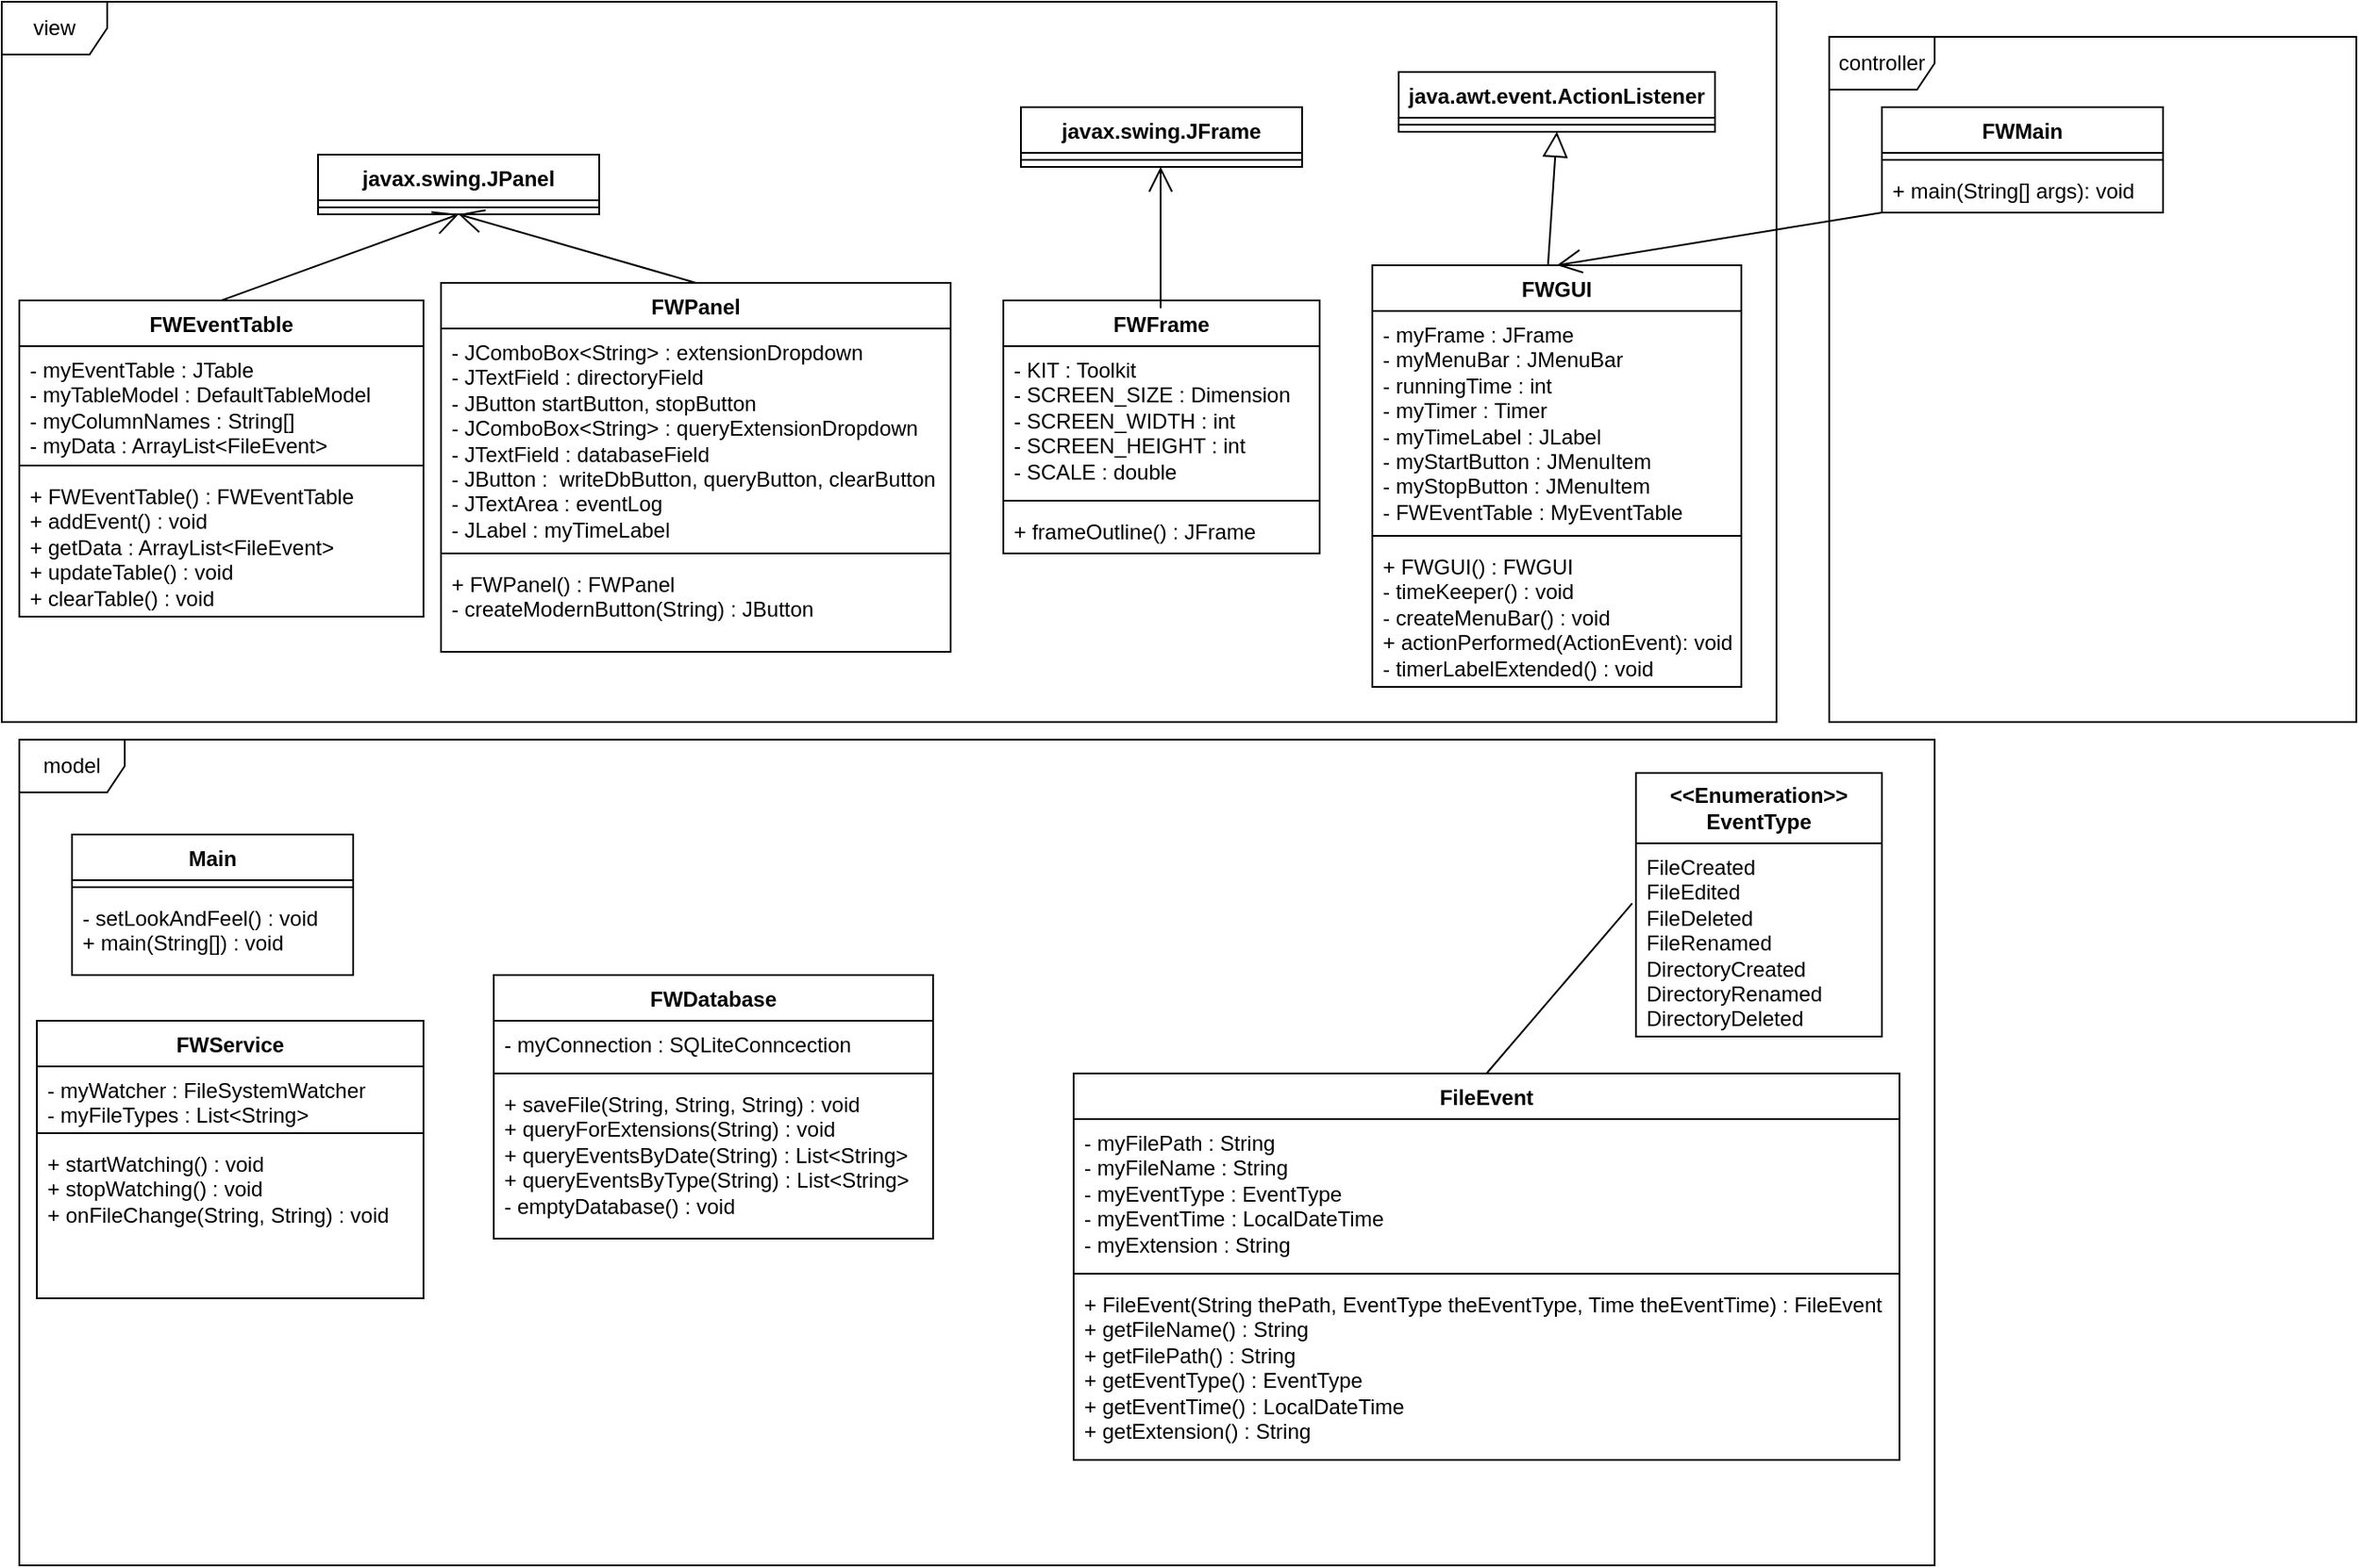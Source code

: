 <mxfile version="26.0.10">
  <diagram name="Page-1" id="7AiujLia3BrwarBfl7hj">
    <mxGraphModel dx="2924" dy="2204" grid="1" gridSize="10" guides="1" tooltips="1" connect="1" arrows="1" fold="1" page="1" pageScale="1" pageWidth="850" pageHeight="1100" math="0" shadow="0">
      <root>
        <mxCell id="0" />
        <mxCell id="1" parent="0" />
        <mxCell id="kjhKShKTyzqzqqCBpNzS-1" value="FWMain" style="swimlane;fontStyle=1;align=center;verticalAlign=top;childLayout=stackLayout;horizontal=1;startSize=26;horizontalStack=0;resizeParent=1;resizeParentMax=0;resizeLast=0;collapsible=1;marginBottom=0;whiteSpace=wrap;html=1;" vertex="1" parent="1">
          <mxGeometry x="710" y="50" width="160" height="60" as="geometry" />
        </mxCell>
        <mxCell id="kjhKShKTyzqzqqCBpNzS-3" value="" style="line;strokeWidth=1;fillColor=none;align=left;verticalAlign=middle;spacingTop=-1;spacingLeft=3;spacingRight=3;rotatable=0;labelPosition=right;points=[];portConstraint=eastwest;strokeColor=inherit;" vertex="1" parent="kjhKShKTyzqzqqCBpNzS-1">
          <mxGeometry y="26" width="160" height="8" as="geometry" />
        </mxCell>
        <mxCell id="kjhKShKTyzqzqqCBpNzS-4" value="+ main(String[] args): void" style="text;strokeColor=none;fillColor=none;align=left;verticalAlign=top;spacingLeft=4;spacingRight=4;overflow=hidden;rotatable=0;points=[[0,0.5],[1,0.5]];portConstraint=eastwest;whiteSpace=wrap;html=1;" vertex="1" parent="kjhKShKTyzqzqqCBpNzS-1">
          <mxGeometry y="34" width="160" height="26" as="geometry" />
        </mxCell>
        <mxCell id="kjhKShKTyzqzqqCBpNzS-13" value="java.awt.event.ActionListener" style="swimlane;fontStyle=1;align=center;verticalAlign=top;childLayout=stackLayout;horizontal=1;startSize=26;horizontalStack=0;resizeParent=1;resizeParentMax=0;resizeLast=0;collapsible=1;marginBottom=0;whiteSpace=wrap;html=1;" vertex="1" parent="1">
          <mxGeometry x="435" y="30" width="180" height="34" as="geometry" />
        </mxCell>
        <mxCell id="kjhKShKTyzqzqqCBpNzS-15" value="" style="line;strokeWidth=1;fillColor=none;align=left;verticalAlign=middle;spacingTop=-1;spacingLeft=3;spacingRight=3;rotatable=0;labelPosition=right;points=[];portConstraint=eastwest;strokeColor=inherit;" vertex="1" parent="kjhKShKTyzqzqqCBpNzS-13">
          <mxGeometry y="26" width="180" height="8" as="geometry" />
        </mxCell>
        <mxCell id="kjhKShKTyzqzqqCBpNzS-17" value="FWFrame" style="swimlane;fontStyle=1;align=center;verticalAlign=top;childLayout=stackLayout;horizontal=1;startSize=26;horizontalStack=0;resizeParent=1;resizeParentMax=0;resizeLast=0;collapsible=1;marginBottom=0;whiteSpace=wrap;html=1;" vertex="1" parent="1">
          <mxGeometry x="210" y="160" width="180" height="144" as="geometry" />
        </mxCell>
        <mxCell id="kjhKShKTyzqzqqCBpNzS-18" value="- KIT : Toolkit&amp;nbsp;&lt;div&gt;- SCREEN_SIZE : Dimension&lt;/div&gt;&lt;div&gt;- SCREEN_WIDTH : int&lt;/div&gt;&lt;div&gt;- SCREEN_HEIGHT : int&lt;/div&gt;&lt;div&gt;- SCALE : double&lt;/div&gt;" style="text;strokeColor=none;fillColor=none;align=left;verticalAlign=top;spacingLeft=4;spacingRight=4;overflow=hidden;rotatable=0;points=[[0,0.5],[1,0.5]];portConstraint=eastwest;whiteSpace=wrap;html=1;" vertex="1" parent="kjhKShKTyzqzqqCBpNzS-17">
          <mxGeometry y="26" width="180" height="84" as="geometry" />
        </mxCell>
        <mxCell id="kjhKShKTyzqzqqCBpNzS-19" value="" style="line;strokeWidth=1;fillColor=none;align=left;verticalAlign=middle;spacingTop=-1;spacingLeft=3;spacingRight=3;rotatable=0;labelPosition=right;points=[];portConstraint=eastwest;strokeColor=inherit;" vertex="1" parent="kjhKShKTyzqzqqCBpNzS-17">
          <mxGeometry y="110" width="180" height="8" as="geometry" />
        </mxCell>
        <mxCell id="kjhKShKTyzqzqqCBpNzS-20" value="+ frameOutline() : JFrame" style="text;strokeColor=none;fillColor=none;align=left;verticalAlign=top;spacingLeft=4;spacingRight=4;overflow=hidden;rotatable=0;points=[[0,0.5],[1,0.5]];portConstraint=eastwest;whiteSpace=wrap;html=1;" vertex="1" parent="kjhKShKTyzqzqqCBpNzS-17">
          <mxGeometry y="118" width="180" height="26" as="geometry" />
        </mxCell>
        <mxCell id="kjhKShKTyzqzqqCBpNzS-25" value="FWGUI" style="swimlane;fontStyle=1;align=center;verticalAlign=top;childLayout=stackLayout;horizontal=1;startSize=26;horizontalStack=0;resizeParent=1;resizeParentMax=0;resizeLast=0;collapsible=1;marginBottom=0;whiteSpace=wrap;html=1;" vertex="1" parent="1">
          <mxGeometry x="420" y="140" width="210" height="240" as="geometry" />
        </mxCell>
        <mxCell id="kjhKShKTyzqzqqCBpNzS-26" value="- myFrame : JFrame&lt;div&gt;- myMenuBar : JMenuBar&lt;/div&gt;&lt;div&gt;- runningTime : int&lt;/div&gt;&lt;div&gt;- myTimer : Timer&lt;/div&gt;&lt;div&gt;- myTimeLabel : JLabel&lt;/div&gt;&lt;div&gt;- myStartButton : JMenuItem&lt;/div&gt;&lt;div&gt;- myStopButton : JMenuItem&lt;/div&gt;&lt;div&gt;- FWEventTable : MyEventTable&lt;/div&gt;" style="text;strokeColor=none;fillColor=none;align=left;verticalAlign=top;spacingLeft=4;spacingRight=4;overflow=hidden;rotatable=0;points=[[0,0.5],[1,0.5]];portConstraint=eastwest;whiteSpace=wrap;html=1;" vertex="1" parent="kjhKShKTyzqzqqCBpNzS-25">
          <mxGeometry y="26" width="210" height="124" as="geometry" />
        </mxCell>
        <mxCell id="kjhKShKTyzqzqqCBpNzS-27" value="" style="line;strokeWidth=1;fillColor=none;align=left;verticalAlign=middle;spacingTop=-1;spacingLeft=3;spacingRight=3;rotatable=0;labelPosition=right;points=[];portConstraint=eastwest;strokeColor=inherit;" vertex="1" parent="kjhKShKTyzqzqqCBpNzS-25">
          <mxGeometry y="150" width="210" height="8" as="geometry" />
        </mxCell>
        <mxCell id="kjhKShKTyzqzqqCBpNzS-28" value="+ FWGUI() : FWGUI&lt;div&gt;- timeKeeper() : void&lt;/div&gt;&lt;div&gt;- createMenuBar() : void&lt;/div&gt;&lt;div&gt;+ actionPerformed(ActionEvent): void&lt;/div&gt;&lt;div&gt;- timerLabelExtended() : void&lt;/div&gt;" style="text;strokeColor=none;fillColor=none;align=left;verticalAlign=top;spacingLeft=4;spacingRight=4;overflow=hidden;rotatable=0;points=[[0,0.5],[1,0.5]];portConstraint=eastwest;whiteSpace=wrap;html=1;" vertex="1" parent="kjhKShKTyzqzqqCBpNzS-25">
          <mxGeometry y="158" width="210" height="82" as="geometry" />
        </mxCell>
        <mxCell id="kjhKShKTyzqzqqCBpNzS-29" value="javax.swing.JFrame" style="swimlane;fontStyle=1;align=center;verticalAlign=top;childLayout=stackLayout;horizontal=1;startSize=26;horizontalStack=0;resizeParent=1;resizeParentMax=0;resizeLast=0;collapsible=1;marginBottom=0;whiteSpace=wrap;html=1;" vertex="1" parent="1">
          <mxGeometry x="220" y="50" width="160" height="34" as="geometry" />
        </mxCell>
        <mxCell id="kjhKShKTyzqzqqCBpNzS-31" value="" style="line;strokeWidth=1;fillColor=none;align=left;verticalAlign=middle;spacingTop=-1;spacingLeft=3;spacingRight=3;rotatable=0;labelPosition=right;points=[];portConstraint=eastwest;strokeColor=inherit;" vertex="1" parent="kjhKShKTyzqzqqCBpNzS-29">
          <mxGeometry y="26" width="160" height="8" as="geometry" />
        </mxCell>
        <mxCell id="kjhKShKTyzqzqqCBpNzS-34" value="" style="endArrow=open;endFill=1;endSize=12;html=1;rounded=0;exitX=0.5;exitY=0;exitDx=0;exitDy=0;entryX=0.5;entryY=1.064;entryDx=0;entryDy=0;entryPerimeter=0;" edge="1" parent="1">
          <mxGeometry width="160" relative="1" as="geometry">
            <mxPoint x="299.5" y="164.34" as="sourcePoint" />
            <mxPoint x="299.5" y="84.004" as="targetPoint" />
          </mxGeometry>
        </mxCell>
        <mxCell id="kjhKShKTyzqzqqCBpNzS-40" value="" style="endArrow=open;endFill=1;endSize=12;html=1;rounded=0;exitX=0.5;exitY=0;exitDx=0;exitDy=0;entryX=0.5;entryY=1;entryDx=0;entryDy=0;" edge="1" parent="1" source="kjhKShKTyzqzqqCBpNzS-70" target="kjhKShKTyzqzqqCBpNzS-67">
          <mxGeometry width="160" relative="1" as="geometry">
            <mxPoint x="100" y="166" as="sourcePoint" />
            <mxPoint x="100" y="80.0" as="targetPoint" />
          </mxGeometry>
        </mxCell>
        <mxCell id="kjhKShKTyzqzqqCBpNzS-41" value="FileEvent" style="swimlane;fontStyle=1;align=center;verticalAlign=top;childLayout=stackLayout;horizontal=1;startSize=26;horizontalStack=0;resizeParent=1;resizeParentMax=0;resizeLast=0;collapsible=1;marginBottom=0;whiteSpace=wrap;html=1;" vertex="1" parent="1">
          <mxGeometry x="250" y="600" width="470" height="220" as="geometry" />
        </mxCell>
        <mxCell id="kjhKShKTyzqzqqCBpNzS-42" value="- myFilePath : String&lt;div&gt;- myFileName : String&lt;br&gt;&lt;div&gt;- myEventType : EventType&lt;/div&gt;&lt;div&gt;- myEventTime : LocalDateTime&lt;/div&gt;&lt;div&gt;- myExtension : String&lt;/div&gt;&lt;/div&gt;" style="text;strokeColor=none;fillColor=none;align=left;verticalAlign=top;spacingLeft=4;spacingRight=4;overflow=hidden;rotatable=0;points=[[0,0.5],[1,0.5]];portConstraint=eastwest;whiteSpace=wrap;html=1;" vertex="1" parent="kjhKShKTyzqzqqCBpNzS-41">
          <mxGeometry y="26" width="470" height="84" as="geometry" />
        </mxCell>
        <mxCell id="kjhKShKTyzqzqqCBpNzS-43" value="" style="line;strokeWidth=1;fillColor=none;align=left;verticalAlign=middle;spacingTop=-1;spacingLeft=3;spacingRight=3;rotatable=0;labelPosition=right;points=[];portConstraint=eastwest;strokeColor=inherit;" vertex="1" parent="kjhKShKTyzqzqqCBpNzS-41">
          <mxGeometry y="110" width="470" height="8" as="geometry" />
        </mxCell>
        <mxCell id="kjhKShKTyzqzqqCBpNzS-44" value="+ FileEvent(String thePath, EventType theEventType, Time theEventTime) : FileEvent&lt;div&gt;+ getFileName() : String&lt;/div&gt;&lt;div&gt;+ getFilePath() : String&lt;/div&gt;&lt;div&gt;+ getEventType() : EventType&lt;/div&gt;&lt;div&gt;+ getEventTime() : LocalDateTime&lt;/div&gt;&lt;div&gt;+ getExtension() : String&lt;/div&gt;" style="text;strokeColor=none;fillColor=none;align=left;verticalAlign=top;spacingLeft=4;spacingRight=4;overflow=hidden;rotatable=0;points=[[0,0.5],[1,0.5]];portConstraint=eastwest;whiteSpace=wrap;html=1;" vertex="1" parent="kjhKShKTyzqzqqCBpNzS-41">
          <mxGeometry y="118" width="470" height="102" as="geometry" />
        </mxCell>
        <mxCell id="kjhKShKTyzqzqqCBpNzS-49" value="&lt;b&gt;&amp;lt;&amp;lt;Enumeration&amp;gt;&amp;gt;&lt;/b&gt;&lt;div&gt;&lt;b&gt;EventType&lt;/b&gt;&lt;/div&gt;" style="swimlane;fontStyle=0;childLayout=stackLayout;horizontal=1;startSize=40;fillColor=none;horizontalStack=0;resizeParent=1;resizeParentMax=0;resizeLast=0;collapsible=1;marginBottom=0;whiteSpace=wrap;html=1;" vertex="1" parent="1">
          <mxGeometry x="570" y="429" width="140" height="150" as="geometry" />
        </mxCell>
        <mxCell id="kjhKShKTyzqzqqCBpNzS-50" value="FileCreated&lt;div&gt;FileEdited&lt;/div&gt;&lt;div&gt;FileDeleted&lt;/div&gt;&lt;div&gt;FileRenamed&lt;/div&gt;&lt;div&gt;DirectoryCreated&lt;/div&gt;&lt;div&gt;DirectoryRenamed&lt;/div&gt;&lt;div&gt;&lt;span style=&quot;background-color: transparent; color: light-dark(rgb(0, 0, 0), rgb(255, 255, 255));&quot;&gt;DirectoryDeleted&lt;/span&gt;&lt;/div&gt;" style="text;strokeColor=none;fillColor=none;align=left;verticalAlign=top;spacingLeft=4;spacingRight=4;overflow=hidden;rotatable=0;points=[[0,0.5],[1,0.5]];portConstraint=eastwest;whiteSpace=wrap;html=1;" vertex="1" parent="kjhKShKTyzqzqqCBpNzS-49">
          <mxGeometry y="40" width="140" height="110" as="geometry" />
        </mxCell>
        <mxCell id="kjhKShKTyzqzqqCBpNzS-56" value="" style="html=1;verticalAlign=bottom;endArrow=none;curved=0;rounded=0;strokeColor=default;strokeWidth=1;startFill=0;exitX=0.5;exitY=0;exitDx=0;exitDy=0;entryX=-0.015;entryY=0.311;entryDx=0;entryDy=0;entryPerimeter=0;" edge="1" parent="1" source="kjhKShKTyzqzqqCBpNzS-41" target="kjhKShKTyzqzqqCBpNzS-50">
          <mxGeometry width="80" relative="1" as="geometry">
            <mxPoint x="545" y="480" as="sourcePoint" />
            <mxPoint x="625" y="480" as="targetPoint" />
          </mxGeometry>
        </mxCell>
        <mxCell id="kjhKShKTyzqzqqCBpNzS-58" value="view" style="shape=umlFrame;whiteSpace=wrap;html=1;pointerEvents=0;" vertex="1" parent="1">
          <mxGeometry x="-360" y="-10" width="1010" height="410" as="geometry" />
        </mxCell>
        <mxCell id="kjhKShKTyzqzqqCBpNzS-59" value="controller" style="shape=umlFrame;whiteSpace=wrap;html=1;pointerEvents=0;" vertex="1" parent="1">
          <mxGeometry x="680" y="10" width="300" height="390" as="geometry" />
        </mxCell>
        <mxCell id="kjhKShKTyzqzqqCBpNzS-61" value="model" style="shape=umlFrame;whiteSpace=wrap;html=1;pointerEvents=0;" vertex="1" parent="1">
          <mxGeometry x="-350" y="410" width="1090" height="470" as="geometry" />
        </mxCell>
        <mxCell id="kjhKShKTyzqzqqCBpNzS-62" value="FWEventTable" style="swimlane;fontStyle=1;align=center;verticalAlign=top;childLayout=stackLayout;horizontal=1;startSize=26;horizontalStack=0;resizeParent=1;resizeParentMax=0;resizeLast=0;collapsible=1;marginBottom=0;whiteSpace=wrap;html=1;" vertex="1" parent="1">
          <mxGeometry x="-350" y="160" width="230" height="180" as="geometry" />
        </mxCell>
        <mxCell id="kjhKShKTyzqzqqCBpNzS-63" value="- myEventTable : JTable&lt;div&gt;- myTableModel : DefaultTableModel&lt;/div&gt;&lt;div&gt;- myColumnNames : String[]&lt;/div&gt;&lt;div&gt;- myData : ArrayList&amp;lt;FileEvent&amp;gt;&lt;/div&gt;" style="text;strokeColor=none;fillColor=none;align=left;verticalAlign=top;spacingLeft=4;spacingRight=4;overflow=hidden;rotatable=0;points=[[0,0.5],[1,0.5]];portConstraint=eastwest;whiteSpace=wrap;html=1;" vertex="1" parent="kjhKShKTyzqzqqCBpNzS-62">
          <mxGeometry y="26" width="230" height="64" as="geometry" />
        </mxCell>
        <mxCell id="kjhKShKTyzqzqqCBpNzS-64" value="" style="line;strokeWidth=1;fillColor=none;align=left;verticalAlign=middle;spacingTop=-1;spacingLeft=3;spacingRight=3;rotatable=0;labelPosition=right;points=[];portConstraint=eastwest;strokeColor=inherit;" vertex="1" parent="kjhKShKTyzqzqqCBpNzS-62">
          <mxGeometry y="90" width="230" height="8" as="geometry" />
        </mxCell>
        <mxCell id="kjhKShKTyzqzqqCBpNzS-65" value="+ FWEventTable() : FWEventTable&lt;div&gt;+ addEvent() : void&lt;/div&gt;&lt;div&gt;+ getData : ArrayList&amp;lt;FileEvent&amp;gt;&lt;/div&gt;&lt;div&gt;+ updateTable() : void&lt;/div&gt;&lt;div&gt;+ clearTable() : void&lt;/div&gt;" style="text;strokeColor=none;fillColor=none;align=left;verticalAlign=top;spacingLeft=4;spacingRight=4;overflow=hidden;rotatable=0;points=[[0,0.5],[1,0.5]];portConstraint=eastwest;whiteSpace=wrap;html=1;" vertex="1" parent="kjhKShKTyzqzqqCBpNzS-62">
          <mxGeometry y="98" width="230" height="82" as="geometry" />
        </mxCell>
        <mxCell id="kjhKShKTyzqzqqCBpNzS-67" value="javax.swing.JPanel" style="swimlane;fontStyle=1;align=center;verticalAlign=top;childLayout=stackLayout;horizontal=1;startSize=26;horizontalStack=0;resizeParent=1;resizeParentMax=0;resizeLast=0;collapsible=1;marginBottom=0;whiteSpace=wrap;html=1;" vertex="1" parent="1">
          <mxGeometry x="-180" y="77" width="160" height="34" as="geometry" />
        </mxCell>
        <mxCell id="kjhKShKTyzqzqqCBpNzS-68" value="" style="line;strokeWidth=1;fillColor=none;align=left;verticalAlign=middle;spacingTop=-1;spacingLeft=3;spacingRight=3;rotatable=0;labelPosition=right;points=[];portConstraint=eastwest;strokeColor=inherit;" vertex="1" parent="kjhKShKTyzqzqqCBpNzS-67">
          <mxGeometry y="26" width="160" height="8" as="geometry" />
        </mxCell>
        <mxCell id="kjhKShKTyzqzqqCBpNzS-69" value="" style="endArrow=open;endFill=1;endSize=12;html=1;rounded=0;exitX=0.5;exitY=0;exitDx=0;exitDy=0;entryX=0.5;entryY=1;entryDx=0;entryDy=0;" edge="1" parent="1" source="kjhKShKTyzqzqqCBpNzS-62" target="kjhKShKTyzqzqqCBpNzS-67">
          <mxGeometry width="160" relative="1" as="geometry">
            <mxPoint x="-110.34" y="152.34" as="sourcePoint" />
            <mxPoint x="-110.34" y="72.004" as="targetPoint" />
          </mxGeometry>
        </mxCell>
        <mxCell id="kjhKShKTyzqzqqCBpNzS-70" value="FWPanel" style="swimlane;fontStyle=1;align=center;verticalAlign=top;childLayout=stackLayout;horizontal=1;startSize=26;horizontalStack=0;resizeParent=1;resizeParentMax=0;resizeLast=0;collapsible=1;marginBottom=0;whiteSpace=wrap;html=1;" vertex="1" parent="1">
          <mxGeometry x="-110" y="150" width="290" height="210" as="geometry" />
        </mxCell>
        <mxCell id="kjhKShKTyzqzqqCBpNzS-71" value="- JComboBox&amp;lt;String&amp;gt; : extensionDropdown&lt;div&gt;- JTextField : directoryField&lt;/div&gt;&lt;div&gt;- JButton startButton, stopButton&lt;/div&gt;&lt;div&gt;- JComboBox&amp;lt;String&amp;gt; : queryExtensionDropdown&lt;/div&gt;&lt;div&gt;- JTextField : databaseField&lt;/div&gt;&lt;div&gt;- JButton :&amp;nbsp; writeDbButton, queryButton, clearButton&lt;/div&gt;&lt;div&gt;- JTextArea : eventLog&lt;/div&gt;&lt;div&gt;- JLabel : myTimeLabel&lt;/div&gt;&lt;div&gt;&lt;br&gt;&lt;/div&gt;" style="text;strokeColor=none;fillColor=none;align=left;verticalAlign=top;spacingLeft=4;spacingRight=4;overflow=hidden;rotatable=0;points=[[0,0.5],[1,0.5]];portConstraint=eastwest;whiteSpace=wrap;html=1;" vertex="1" parent="kjhKShKTyzqzqqCBpNzS-70">
          <mxGeometry y="26" width="290" height="124" as="geometry" />
        </mxCell>
        <mxCell id="kjhKShKTyzqzqqCBpNzS-72" value="" style="line;strokeWidth=1;fillColor=none;align=left;verticalAlign=middle;spacingTop=-1;spacingLeft=3;spacingRight=3;rotatable=0;labelPosition=right;points=[];portConstraint=eastwest;strokeColor=inherit;" vertex="1" parent="kjhKShKTyzqzqqCBpNzS-70">
          <mxGeometry y="150" width="290" height="8" as="geometry" />
        </mxCell>
        <mxCell id="kjhKShKTyzqzqqCBpNzS-73" value="+ FWPanel() : FWPanel&lt;div&gt;- createModernButton(String) : JButton&lt;/div&gt;" style="text;strokeColor=none;fillColor=none;align=left;verticalAlign=top;spacingLeft=4;spacingRight=4;overflow=hidden;rotatable=0;points=[[0,0.5],[1,0.5]];portConstraint=eastwest;whiteSpace=wrap;html=1;" vertex="1" parent="kjhKShKTyzqzqqCBpNzS-70">
          <mxGeometry y="158" width="290" height="52" as="geometry" />
        </mxCell>
        <mxCell id="kjhKShKTyzqzqqCBpNzS-75" value="Main" style="swimlane;fontStyle=1;align=center;verticalAlign=top;childLayout=stackLayout;horizontal=1;startSize=26;horizontalStack=0;resizeParent=1;resizeParentMax=0;resizeLast=0;collapsible=1;marginBottom=0;whiteSpace=wrap;html=1;" vertex="1" parent="1">
          <mxGeometry x="-320" y="464" width="160" height="80" as="geometry" />
        </mxCell>
        <mxCell id="kjhKShKTyzqzqqCBpNzS-77" value="" style="line;strokeWidth=1;fillColor=none;align=left;verticalAlign=middle;spacingTop=-1;spacingLeft=3;spacingRight=3;rotatable=0;labelPosition=right;points=[];portConstraint=eastwest;strokeColor=inherit;" vertex="1" parent="kjhKShKTyzqzqqCBpNzS-75">
          <mxGeometry y="26" width="160" height="8" as="geometry" />
        </mxCell>
        <mxCell id="kjhKShKTyzqzqqCBpNzS-78" value="- setLookAndFeel() : void&lt;div&gt;+ main(String[]) : void&lt;/div&gt;" style="text;strokeColor=none;fillColor=none;align=left;verticalAlign=top;spacingLeft=4;spacingRight=4;overflow=hidden;rotatable=0;points=[[0,0.5],[1,0.5]];portConstraint=eastwest;whiteSpace=wrap;html=1;" vertex="1" parent="kjhKShKTyzqzqqCBpNzS-75">
          <mxGeometry y="34" width="160" height="46" as="geometry" />
        </mxCell>
        <mxCell id="kjhKShKTyzqzqqCBpNzS-79" value="FWService" style="swimlane;fontStyle=1;align=center;verticalAlign=top;childLayout=stackLayout;horizontal=1;startSize=26;horizontalStack=0;resizeParent=1;resizeParentMax=0;resizeLast=0;collapsible=1;marginBottom=0;whiteSpace=wrap;html=1;" vertex="1" parent="1">
          <mxGeometry x="-340" y="570" width="220" height="158" as="geometry" />
        </mxCell>
        <mxCell id="kjhKShKTyzqzqqCBpNzS-80" value="- myWatcher : FileSystemWatcher&lt;div&gt;- myFileTypes : List&amp;lt;String&amp;gt;&lt;/div&gt;" style="text;strokeColor=none;fillColor=none;align=left;verticalAlign=top;spacingLeft=4;spacingRight=4;overflow=hidden;rotatable=0;points=[[0,0.5],[1,0.5]];portConstraint=eastwest;whiteSpace=wrap;html=1;" vertex="1" parent="kjhKShKTyzqzqqCBpNzS-79">
          <mxGeometry y="26" width="220" height="34" as="geometry" />
        </mxCell>
        <mxCell id="kjhKShKTyzqzqqCBpNzS-81" value="" style="line;strokeWidth=1;fillColor=none;align=left;verticalAlign=middle;spacingTop=-1;spacingLeft=3;spacingRight=3;rotatable=0;labelPosition=right;points=[];portConstraint=eastwest;strokeColor=inherit;" vertex="1" parent="kjhKShKTyzqzqqCBpNzS-79">
          <mxGeometry y="60" width="220" height="8" as="geometry" />
        </mxCell>
        <mxCell id="kjhKShKTyzqzqqCBpNzS-82" value="+ startWatching() : void&lt;div&gt;+ stopWatching() : void&lt;/div&gt;&lt;div&gt;+ onFileChange(String, String) : void&lt;/div&gt;" style="text;strokeColor=none;fillColor=none;align=left;verticalAlign=top;spacingLeft=4;spacingRight=4;overflow=hidden;rotatable=0;points=[[0,0.5],[1,0.5]];portConstraint=eastwest;whiteSpace=wrap;html=1;" vertex="1" parent="kjhKShKTyzqzqqCBpNzS-79">
          <mxGeometry y="68" width="220" height="90" as="geometry" />
        </mxCell>
        <mxCell id="kjhKShKTyzqzqqCBpNzS-83" value="FWDatabase" style="swimlane;fontStyle=1;align=center;verticalAlign=top;childLayout=stackLayout;horizontal=1;startSize=26;horizontalStack=0;resizeParent=1;resizeParentMax=0;resizeLast=0;collapsible=1;marginBottom=0;whiteSpace=wrap;html=1;" vertex="1" parent="1">
          <mxGeometry x="-80" y="544" width="250" height="150" as="geometry" />
        </mxCell>
        <mxCell id="kjhKShKTyzqzqqCBpNzS-84" value="- myConnection : SQLiteConncection" style="text;strokeColor=none;fillColor=none;align=left;verticalAlign=top;spacingLeft=4;spacingRight=4;overflow=hidden;rotatable=0;points=[[0,0.5],[1,0.5]];portConstraint=eastwest;whiteSpace=wrap;html=1;" vertex="1" parent="kjhKShKTyzqzqqCBpNzS-83">
          <mxGeometry y="26" width="250" height="26" as="geometry" />
        </mxCell>
        <mxCell id="kjhKShKTyzqzqqCBpNzS-85" value="" style="line;strokeWidth=1;fillColor=none;align=left;verticalAlign=middle;spacingTop=-1;spacingLeft=3;spacingRight=3;rotatable=0;labelPosition=right;points=[];portConstraint=eastwest;strokeColor=inherit;" vertex="1" parent="kjhKShKTyzqzqqCBpNzS-83">
          <mxGeometry y="52" width="250" height="8" as="geometry" />
        </mxCell>
        <mxCell id="kjhKShKTyzqzqqCBpNzS-86" value="+ saveFile(String, String, String) : void&lt;div&gt;+ queryForExtensions(String) : void&lt;/div&gt;&lt;div&gt;+ queryEventsByDate(String) : List&amp;lt;String&amp;gt;&lt;/div&gt;&lt;div&gt;+ queryEventsByType(String) : List&amp;lt;String&amp;gt;&lt;/div&gt;&lt;div&gt;- emptyDatabase() : void&lt;/div&gt;" style="text;strokeColor=none;fillColor=none;align=left;verticalAlign=top;spacingLeft=4;spacingRight=4;overflow=hidden;rotatable=0;points=[[0,0.5],[1,0.5]];portConstraint=eastwest;whiteSpace=wrap;html=1;" vertex="1" parent="kjhKShKTyzqzqqCBpNzS-83">
          <mxGeometry y="60" width="250" height="90" as="geometry" />
        </mxCell>
        <mxCell id="kjhKShKTyzqzqqCBpNzS-87" value="" style="endArrow=block;endFill=0;endSize=12;html=1;rounded=0;entryX=0.5;entryY=1;entryDx=0;entryDy=0;exitX=0.476;exitY=0;exitDx=0;exitDy=0;exitPerimeter=0;" edge="1" parent="1" source="kjhKShKTyzqzqqCBpNzS-25" target="kjhKShKTyzqzqqCBpNzS-13">
          <mxGeometry width="160" relative="1" as="geometry">
            <mxPoint x="130" y="370" as="sourcePoint" />
            <mxPoint x="520" y="70" as="targetPoint" />
          </mxGeometry>
        </mxCell>
        <mxCell id="kjhKShKTyzqzqqCBpNzS-88" value="" style="endArrow=open;endFill=1;endSize=12;html=1;rounded=0;entryX=0.5;entryY=0;entryDx=0;entryDy=0;" edge="1" parent="1" target="kjhKShKTyzqzqqCBpNzS-25">
          <mxGeometry width="160" relative="1" as="geometry">
            <mxPoint x="710" y="110" as="sourcePoint" />
            <mxPoint x="770" y="-30.336" as="targetPoint" />
          </mxGeometry>
        </mxCell>
      </root>
    </mxGraphModel>
  </diagram>
</mxfile>
